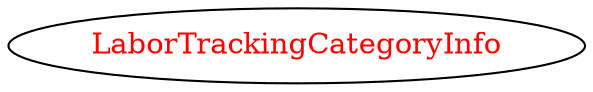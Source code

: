 digraph dependencyGraph {
 concentrate=true;
 ranksep="2.0";
 rankdir="LR"; 
 splines="ortho";
"LaborTrackingCategoryInfo" [fontcolor="red"];
}
